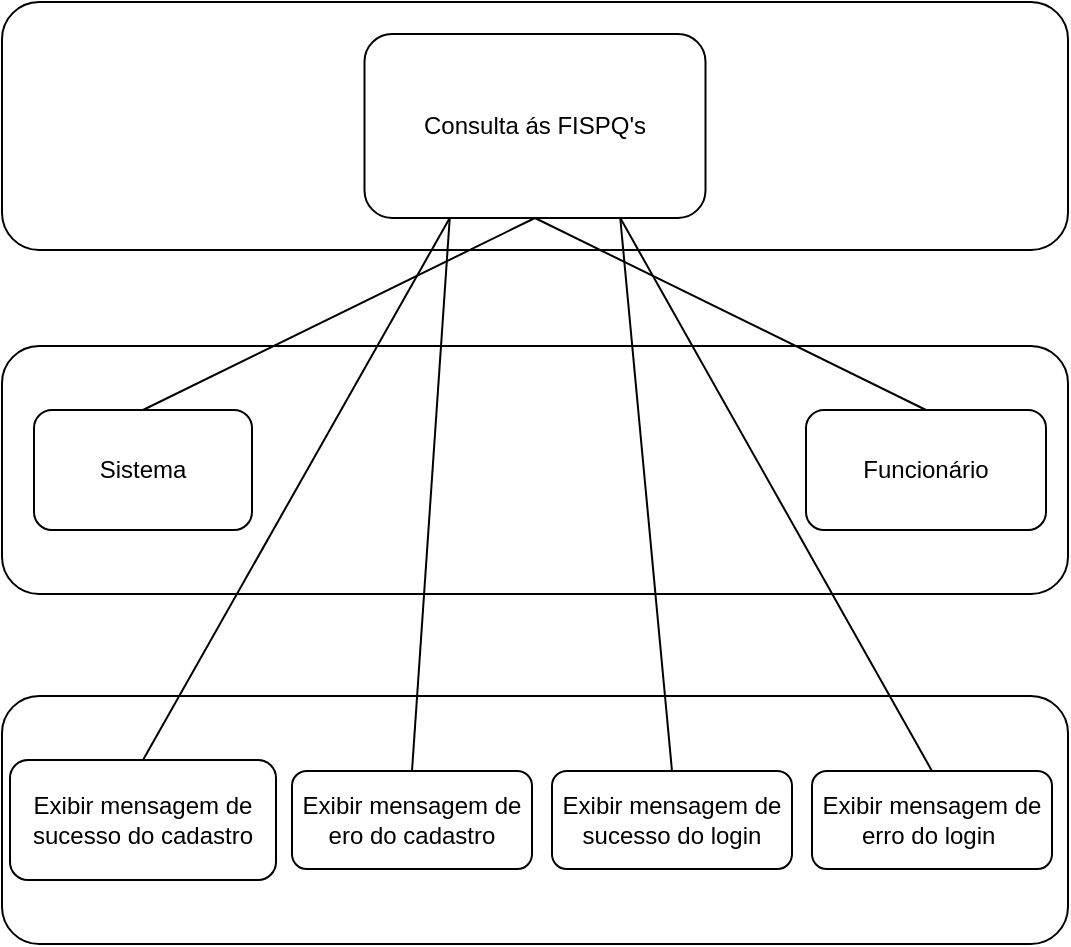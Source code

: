 <mxfile version="24.7.17" pages="2">
  <diagram name="Página-1" id="GgXQBKr8t791sdZcNhxC">
    <mxGraphModel dx="1155" dy="1284" grid="0" gridSize="10" guides="1" tooltips="1" connect="1" arrows="1" fold="1" page="0" pageScale="1" pageWidth="827" pageHeight="1169" math="0" shadow="0">
      <root>
        <mxCell id="0" />
        <mxCell id="1" parent="0" />
        <mxCell id="w-A656O4wGVXQX7GyhBn-4" value="" style="rounded=1;whiteSpace=wrap;html=1;" vertex="1" parent="1">
          <mxGeometry x="-29" y="-511" width="533" height="124" as="geometry" />
        </mxCell>
        <mxCell id="w-A656O4wGVXQX7GyhBn-5" value="Consulta ás FISPQ&#39;s" style="rounded=1;whiteSpace=wrap;html=1;" vertex="1" parent="1">
          <mxGeometry x="152.25" y="-495" width="170.5" height="92" as="geometry" />
        </mxCell>
        <mxCell id="Y626JkSGVE9mQPIE8GK0-4" value="" style="rounded=1;whiteSpace=wrap;html=1;" vertex="1" parent="1">
          <mxGeometry x="-29" y="-339" width="533" height="124" as="geometry" />
        </mxCell>
        <mxCell id="w-A656O4wGVXQX7GyhBn-7" value="Sistema&lt;span style=&quot;color: rgba(0, 0, 0, 0); font-family: monospace; font-size: 0px; text-align: start; text-wrap-mode: nowrap;&quot;&gt;%3CmxGraphModel%3E%3Croot%3E%3CmxCell%20id%3D%220%22%2F%3E%3CmxCell%20id%3D%221%22%20parent%3D%220%22%2F%3E%3CmxCell%20id%3D%222%22%20value%3D%22%22%20style%3D%22rounded%3D1%3BwhiteSpace%3Dwrap%3Bhtml%3D1%3B%22%20vertex%3D%221%22%20parent%3D%221%22%3E%3CmxGeometry%20x%3D%22114%22%20y%3D%22-353%22%20width%3D%22367%22%20height%3D%22170%22%20as%3D%22geometry%22%2F%3E%3C%2FmxCell%3E%3CmxCell%20id%3D%223%22%20value%3D%22%22%20style%3D%22rounded%3D1%3BwhiteSpace%3Dwrap%3Bhtml%3D1%3B%22%20vertex%3D%221%22%20parent%3D%221%22%3E%3CmxGeometry%20x%3D%22235%22%20y%3D%22-301%22%20width%3D%22120%22%20height%3D%2260%22%20as%3D%22geometry%22%2F%3E%3C%2FmxCell%3E%3C%2Froot%3E%3C%2FmxGraphModel%3E&lt;/span&gt;" style="rounded=1;whiteSpace=wrap;html=1;" vertex="1" parent="1">
          <mxGeometry x="-13" y="-307" width="109" height="60" as="geometry" />
        </mxCell>
        <mxCell id="w-A656O4wGVXQX7GyhBn-11" value="Funcionário" style="rounded=1;whiteSpace=wrap;html=1;" vertex="1" parent="1">
          <mxGeometry x="373" y="-307" width="120" height="60" as="geometry" />
        </mxCell>
        <mxCell id="Y626JkSGVE9mQPIE8GK0-5" value="" style="rounded=1;whiteSpace=wrap;html=1;" vertex="1" parent="1">
          <mxGeometry x="-29" y="-164" width="533" height="124" as="geometry" />
        </mxCell>
        <mxCell id="w-A656O4wGVXQX7GyhBn-3" value="Exibir mensagem de sucesso do cadastro" style="rounded=1;whiteSpace=wrap;html=1;" vertex="1" parent="1">
          <mxGeometry x="-25" y="-132" width="133" height="60" as="geometry" />
        </mxCell>
        <mxCell id="Y626JkSGVE9mQPIE8GK0-1" value="Exibir mensagem de ero do cadastro" style="rounded=1;whiteSpace=wrap;html=1;" vertex="1" parent="1">
          <mxGeometry x="116" y="-126.5" width="120" height="49" as="geometry" />
        </mxCell>
        <mxCell id="Y626JkSGVE9mQPIE8GK0-3" value="Exibir mensagem de erro do login&amp;nbsp;&lt;span style=&quot;color: rgba(0, 0, 0, 0); font-family: monospace; font-size: 0px; text-align: start; text-wrap-mode: nowrap;&quot;&gt;%3CmxGraphModel%3E%3Croot%3E%3CmxCell%20id%3D%220%22%2F%3E%3CmxCell%20id%3D%221%22%20parent%3D%220%22%2F%3E%3CmxCell%20id%3D%222%22%20value%3D%22Exibir%20mensagem%20de%20ero%20do%20cadastro%22%20style%3D%22rounded%3D1%3BwhiteSpace%3Dwrap%3Bhtml%3D1%3B%22%20vertex%3D%221%22%20parent%3D%221%22%3E%3CmxGeometry%20x%3D%22306%22%20y%3D%220.5%22%20width%3D%22120%22%20height%3D%2249%22%20as%3D%22geometry%22%2F%3E%3C%2FmxCell%3E%3C%2Froot%3E%3C%2FmxGraph&lt;/span&gt;" style="rounded=1;whiteSpace=wrap;html=1;" vertex="1" parent="1">
          <mxGeometry x="376" y="-126.5" width="120" height="49" as="geometry" />
        </mxCell>
        <mxCell id="Y626JkSGVE9mQPIE8GK0-2" value="Exibir mensagem de sucesso do&amp;nbsp;&lt;span style=&quot;color: rgba(0, 0, 0, 0); font-family: monospace; font-size: 0px; text-align: start; text-wrap-mode: nowrap;&quot;&gt;%3CmxGraphModel%3E%3Croot%3E%3CmxCell%20id%3D%220%22%2F%3E%3CmxCell%20id%3D%221%22%20parent%3D%220%22%2F%3E%3CmxCell%20id%3D%222%22%20value%3D%22Exibir%20mensagem%20de%20ero%20do%20cadastro%22%20style%3D%22rounded%3D1%3BwhiteSpace%3Dwrap%3Bhtml%3D1%3B%22%20vertex%3D%221%22%20parent%3D%221%22%3E%3CmxGeometry%20x%3D%22306%22%20y%3D%220.5%22%20width%3D%22120%22%20height%3D%2249%22%20as%3D%22geometry%22%2F%3E%3C%2FmxCell%3E%3C%2Froot%3E%3C%2FmxGraphModel%3E&lt;/span&gt;login" style="rounded=1;whiteSpace=wrap;html=1;" vertex="1" parent="1">
          <mxGeometry x="246" y="-126.5" width="120" height="49" as="geometry" />
        </mxCell>
        <mxCell id="Y626JkSGVE9mQPIE8GK0-6" value="" style="endArrow=none;html=1;rounded=0;fontSize=12;startSize=8;endSize=8;curved=1;entryX=0.5;entryY=1;entryDx=0;entryDy=0;exitX=0.5;exitY=0;exitDx=0;exitDy=0;" edge="1" parent="1" source="w-A656O4wGVXQX7GyhBn-7" target="w-A656O4wGVXQX7GyhBn-5">
          <mxGeometry width="50" height="50" relative="1" as="geometry">
            <mxPoint x="-128" y="-232" as="sourcePoint" />
            <mxPoint x="-78" y="-282" as="targetPoint" />
          </mxGeometry>
        </mxCell>
        <mxCell id="Y626JkSGVE9mQPIE8GK0-7" value="" style="endArrow=none;html=1;rounded=0;fontSize=12;startSize=8;endSize=8;curved=1;exitX=0.5;exitY=1;exitDx=0;exitDy=0;entryX=0.5;entryY=0;entryDx=0;entryDy=0;" edge="1" parent="1" source="w-A656O4wGVXQX7GyhBn-5" target="w-A656O4wGVXQX7GyhBn-11">
          <mxGeometry width="50" height="50" relative="1" as="geometry">
            <mxPoint x="617" y="-300" as="sourcePoint" />
            <mxPoint x="667" y="-350" as="targetPoint" />
          </mxGeometry>
        </mxCell>
        <mxCell id="Y626JkSGVE9mQPIE8GK0-8" value="" style="endArrow=none;html=1;rounded=0;fontSize=12;startSize=8;endSize=8;curved=1;exitX=0.5;exitY=0;exitDx=0;exitDy=0;entryX=0.25;entryY=1;entryDx=0;entryDy=0;" edge="1" parent="1" source="w-A656O4wGVXQX7GyhBn-3" target="w-A656O4wGVXQX7GyhBn-5">
          <mxGeometry width="50" height="50" relative="1" as="geometry">
            <mxPoint x="-155" y="-167" as="sourcePoint" />
            <mxPoint x="145" y="-377" as="targetPoint" />
          </mxGeometry>
        </mxCell>
        <mxCell id="Y626JkSGVE9mQPIE8GK0-10" value="" style="endArrow=none;html=1;rounded=0;fontSize=12;startSize=8;endSize=8;curved=1;exitX=0.5;exitY=0;exitDx=0;exitDy=0;entryX=0.25;entryY=1;entryDx=0;entryDy=0;" edge="1" parent="1" source="Y626JkSGVE9mQPIE8GK0-1" target="w-A656O4wGVXQX7GyhBn-5">
          <mxGeometry width="50" height="50" relative="1" as="geometry">
            <mxPoint x="286" y="-154" as="sourcePoint" />
            <mxPoint x="227" y="-369" as="targetPoint" />
          </mxGeometry>
        </mxCell>
        <mxCell id="Y626JkSGVE9mQPIE8GK0-11" value="" style="endArrow=none;html=1;rounded=0;fontSize=12;startSize=8;endSize=8;curved=1;exitX=0.5;exitY=0;exitDx=0;exitDy=0;entryX=0.75;entryY=1;entryDx=0;entryDy=0;" edge="1" parent="1" source="Y626JkSGVE9mQPIE8GK0-2" target="w-A656O4wGVXQX7GyhBn-5">
          <mxGeometry width="50" height="50" relative="1" as="geometry">
            <mxPoint x="286" y="-154" as="sourcePoint" />
            <mxPoint x="232" y="-368" as="targetPoint" />
          </mxGeometry>
        </mxCell>
        <mxCell id="Y626JkSGVE9mQPIE8GK0-12" value="" style="endArrow=none;html=1;rounded=0;fontSize=12;startSize=8;endSize=8;curved=1;exitX=0.5;exitY=0;exitDx=0;exitDy=0;entryX=0.75;entryY=1;entryDx=0;entryDy=0;" edge="1" parent="1" source="Y626JkSGVE9mQPIE8GK0-3" target="w-A656O4wGVXQX7GyhBn-5">
          <mxGeometry width="50" height="50" relative="1" as="geometry">
            <mxPoint x="286" y="-154" as="sourcePoint" />
            <mxPoint x="251" y="-372" as="targetPoint" />
          </mxGeometry>
        </mxCell>
      </root>
    </mxGraphModel>
  </diagram>
  <diagram id="st2IvXCXWv6MZ0JeC0wY" name="Página-2">
    <mxGraphModel grid="0" page="0" gridSize="10" guides="1" tooltips="1" connect="1" arrows="1" fold="1" pageScale="1" pageWidth="827" pageHeight="1169" math="0" shadow="0">
      <root>
        <mxCell id="0" />
        <mxCell id="1" parent="0" />
      </root>
    </mxGraphModel>
  </diagram>
</mxfile>

